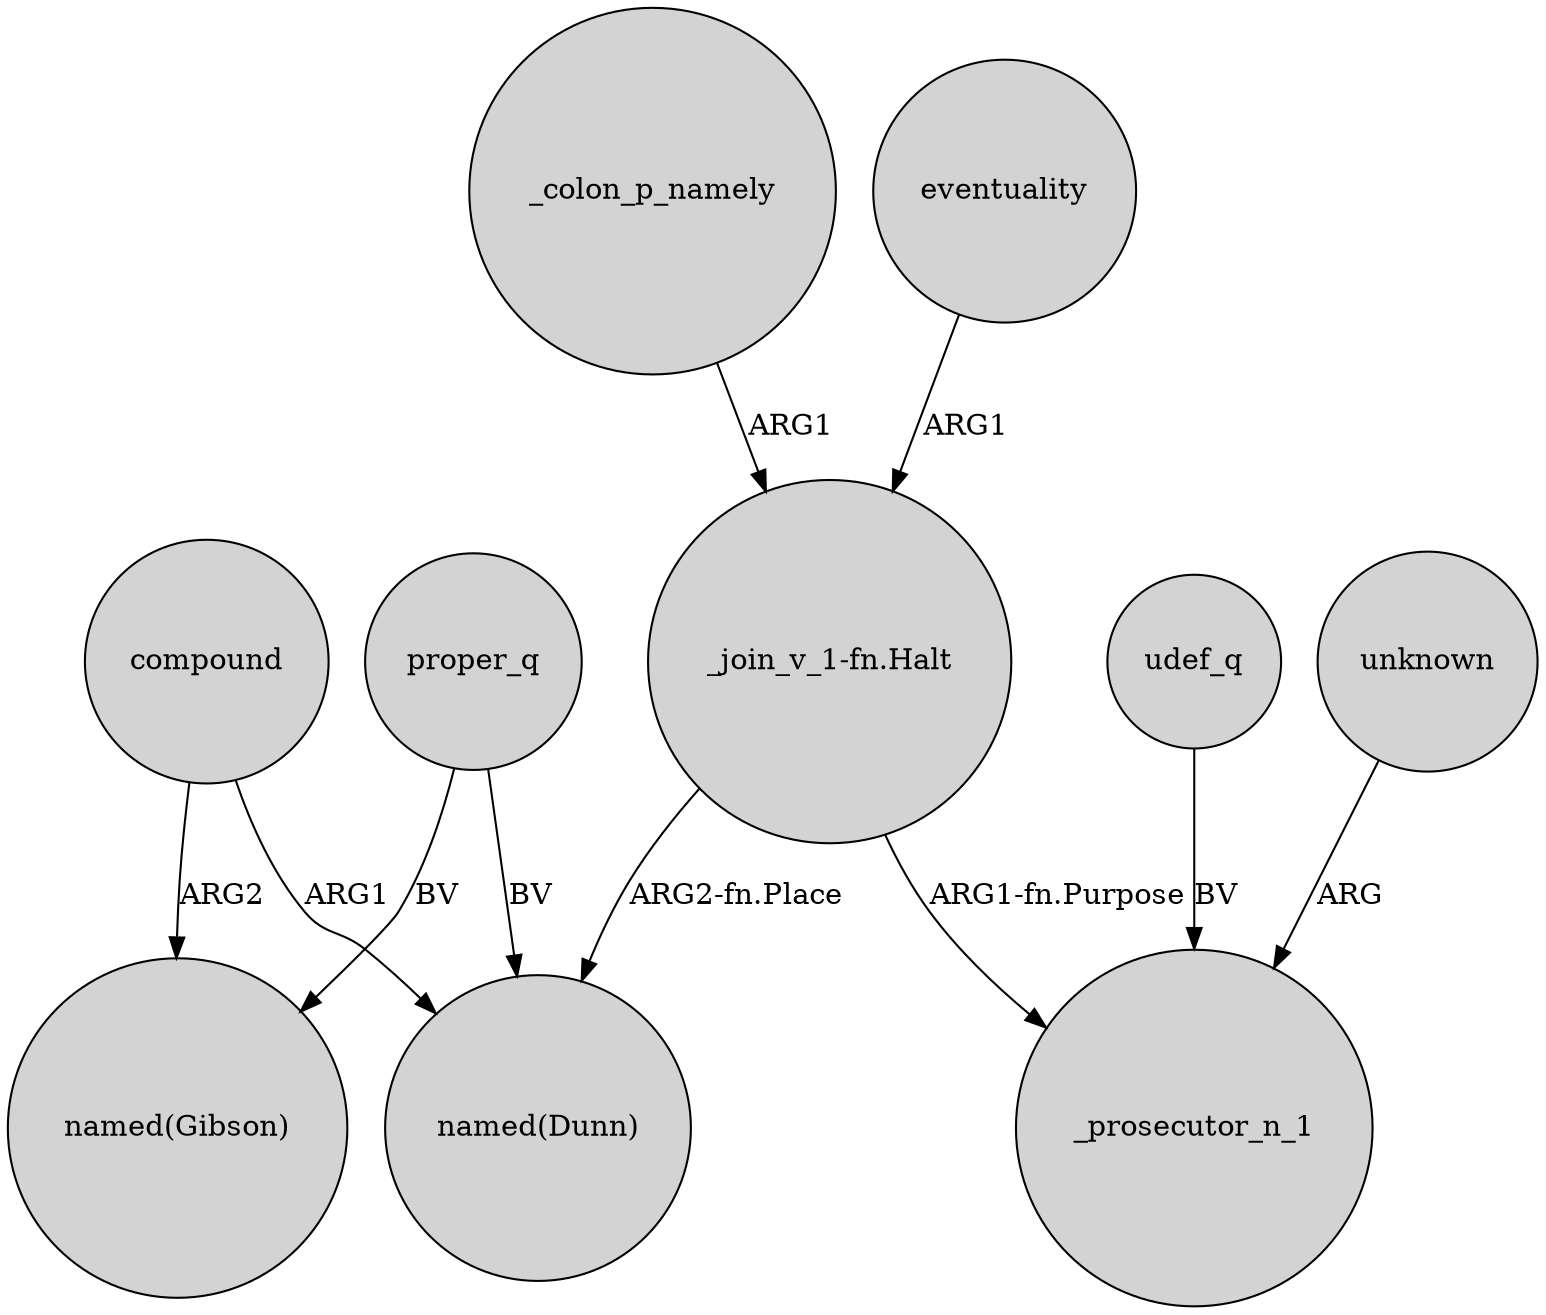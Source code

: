 digraph {
	node [shape=circle style=filled]
	_colon_p_namely -> "_join_v_1-fn.Halt" [label=ARG1]
	"_join_v_1-fn.Halt" -> "named(Dunn)" [label="ARG2-fn.Place"]
	unknown -> _prosecutor_n_1 [label=ARG]
	compound -> "named(Gibson)" [label=ARG2]
	proper_q -> "named(Dunn)" [label=BV]
	compound -> "named(Dunn)" [label=ARG1]
	proper_q -> "named(Gibson)" [label=BV]
	udef_q -> _prosecutor_n_1 [label=BV]
	"_join_v_1-fn.Halt" -> _prosecutor_n_1 [label="ARG1-fn.Purpose"]
	eventuality -> "_join_v_1-fn.Halt" [label=ARG1]
}

